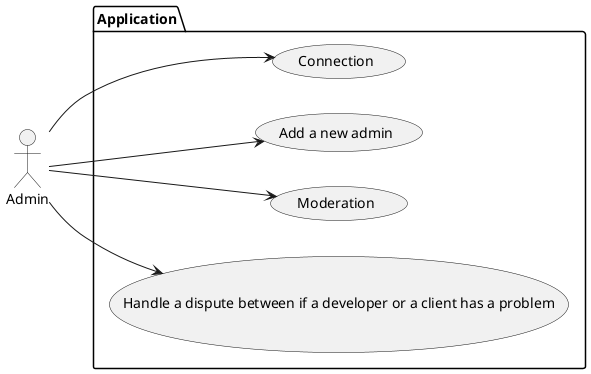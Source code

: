 @startuml Client
left to right direction

:Admin: as admin

package Application {
    usecase "Connection" as connection
    usecase "Add a new admin" as add_admin
    usecase "Moderation" as moderation
    usecase "Handle a dispute between if a developer or a client has a problem" as handle_dispute
}

admin --> connection
admin --> moderation
admin --> handle_dispute
admin --> add_admin
@enduml
